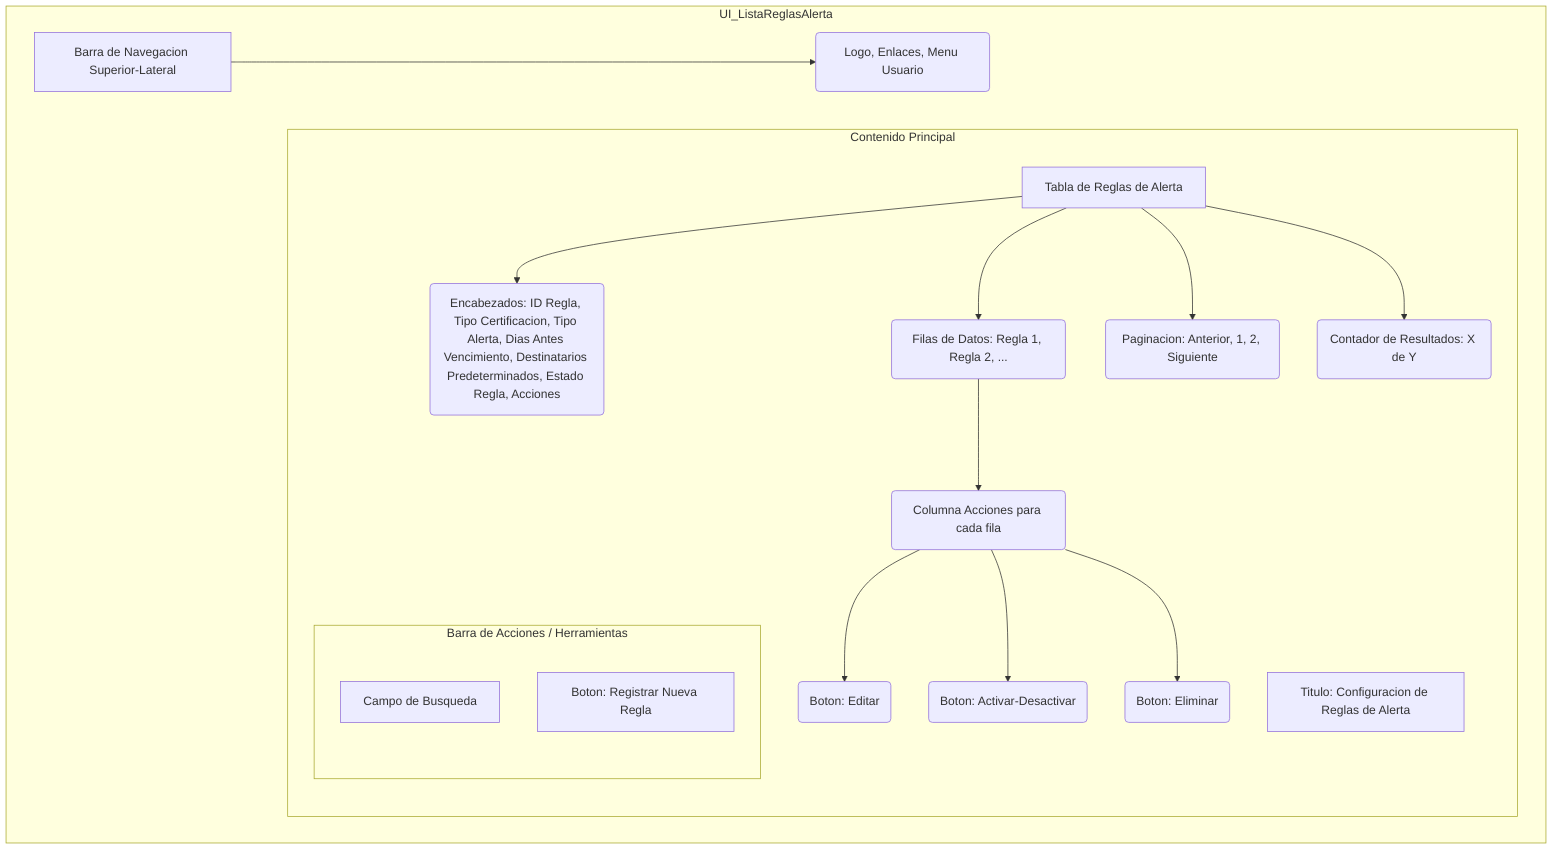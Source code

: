 graph TD
    subgraph "UI_ListaReglasAlerta"
        A[Barra de Navegacion Superior-Lateral] --> B(Logo, Enlaces, Menu Usuario)

        subgraph "Contenido Principal"
            C[Titulo: Configuracion de Reglas de Alerta]

            subgraph "Barra de Acciones / Herramientas"
                D[Campo de Busqueda]
                E[Boton: Registrar Nueva Regla]
            end

            H[Tabla de Reglas de Alerta] --> H1(Encabezados: ID Regla, Tipo Certificacion, Tipo Alerta, Dias Antes Vencimiento, Destinatarios Predeterminados, Estado Regla, Acciones)
            H --> H2(Filas de Datos: Regla 1, Regla 2, ...)
            H --> H3(Paginacion: Anterior, 1, 2, Siguiente)
            H --> H4(Contador de Resultados: X de Y)

            H2 --> J(Columna Acciones para cada fila)
            J --> J1(Boton: Editar)
            J --> J2(Boton: Activar-Desactivar)
            J --> J3(Boton: Eliminar)
        end
    end